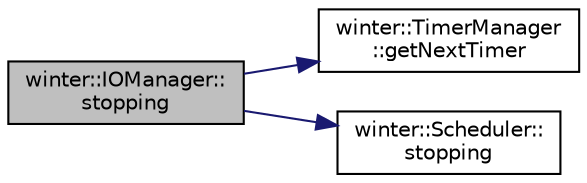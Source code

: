 digraph "winter::IOManager::stopping"
{
 // LATEX_PDF_SIZE
  edge [fontname="Helvetica",fontsize="10",labelfontname="Helvetica",labelfontsize="10"];
  node [fontname="Helvetica",fontsize="10",shape=record];
  rankdir="LR";
  Node1 [label="winter::IOManager::\lstopping",height=0.2,width=0.4,color="black", fillcolor="grey75", style="filled", fontcolor="black",tooltip="判断是否可以停止"];
  Node1 -> Node2 [color="midnightblue",fontsize="10",style="solid",fontname="Helvetica"];
  Node2 [label="winter::TimerManager\l::getNextTimer",height=0.2,width=0.4,color="black", fillcolor="white", style="filled",URL="$classwinter_1_1TimerManager.html#ad2e2d3d63e8cedbc360c29e535274625",tooltip="到最近一个定时器执行的时间间隔(毫秒)"];
  Node1 -> Node3 [color="midnightblue",fontsize="10",style="solid",fontname="Helvetica"];
  Node3 [label="winter::Scheduler::\lstopping",height=0.2,width=0.4,color="black", fillcolor="white", style="filled",URL="$classwinter_1_1Scheduler.html#aec1f5b9d89fd4fd99b34e06437bdb5cd",tooltip="返回是否可以停止"];
}
